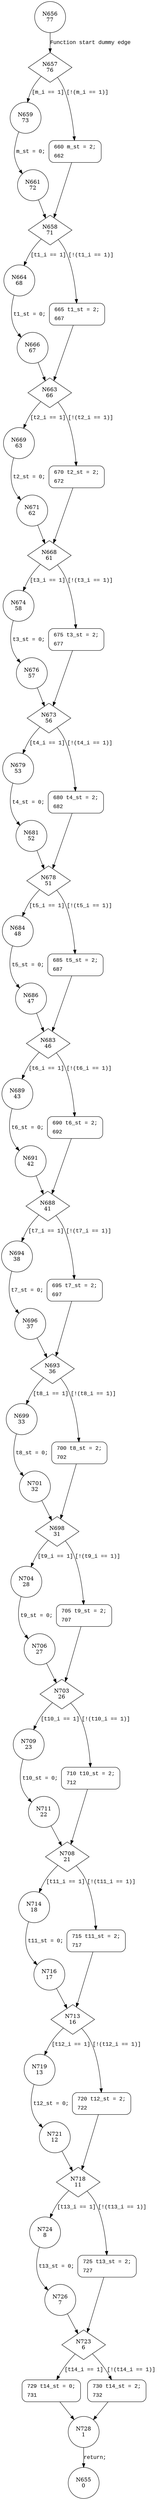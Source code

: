 digraph init_threads {
656 [shape="circle" label="N656\n77"]
657 [shape="diamond" label="N657\n76"]
659 [shape="circle" label="N659\n73"]
660 [shape="circle" label="N660\n75"]
658 [shape="diamond" label="N658\n71"]
664 [shape="circle" label="N664\n68"]
665 [shape="circle" label="N665\n70"]
663 [shape="diamond" label="N663\n66"]
669 [shape="circle" label="N669\n63"]
670 [shape="circle" label="N670\n65"]
668 [shape="diamond" label="N668\n61"]
674 [shape="circle" label="N674\n58"]
675 [shape="circle" label="N675\n60"]
673 [shape="diamond" label="N673\n56"]
679 [shape="circle" label="N679\n53"]
680 [shape="circle" label="N680\n55"]
678 [shape="diamond" label="N678\n51"]
684 [shape="circle" label="N684\n48"]
685 [shape="circle" label="N685\n50"]
683 [shape="diamond" label="N683\n46"]
689 [shape="circle" label="N689\n43"]
690 [shape="circle" label="N690\n45"]
688 [shape="diamond" label="N688\n41"]
694 [shape="circle" label="N694\n38"]
695 [shape="circle" label="N695\n40"]
693 [shape="diamond" label="N693\n36"]
699 [shape="circle" label="N699\n33"]
700 [shape="circle" label="N700\n35"]
698 [shape="diamond" label="N698\n31"]
704 [shape="circle" label="N704\n28"]
705 [shape="circle" label="N705\n30"]
703 [shape="diamond" label="N703\n26"]
709 [shape="circle" label="N709\n23"]
710 [shape="circle" label="N710\n25"]
708 [shape="diamond" label="N708\n21"]
714 [shape="circle" label="N714\n18"]
715 [shape="circle" label="N715\n20"]
713 [shape="diamond" label="N713\n16"]
719 [shape="circle" label="N719\n13"]
720 [shape="circle" label="N720\n15"]
718 [shape="diamond" label="N718\n11"]
724 [shape="circle" label="N724\n8"]
725 [shape="circle" label="N725\n10"]
723 [shape="diamond" label="N723\n6"]
729 [shape="circle" label="N729\n3"]
730 [shape="circle" label="N730\n5"]
728 [shape="circle" label="N728\n1"]
655 [shape="circle" label="N655\n0"]
726 [shape="circle" label="N726\n7"]
721 [shape="circle" label="N721\n12"]
716 [shape="circle" label="N716\n17"]
711 [shape="circle" label="N711\n22"]
706 [shape="circle" label="N706\n27"]
701 [shape="circle" label="N701\n32"]
696 [shape="circle" label="N696\n37"]
691 [shape="circle" label="N691\n42"]
686 [shape="circle" label="N686\n47"]
681 [shape="circle" label="N681\n52"]
676 [shape="circle" label="N676\n57"]
671 [shape="circle" label="N671\n62"]
666 [shape="circle" label="N666\n67"]
661 [shape="circle" label="N661\n72"]
660 [style="filled,bold" penwidth="1" fillcolor="white" fontname="Courier New" shape="Mrecord" label=<<table border="0" cellborder="0" cellpadding="3" bgcolor="white"><tr><td align="right">660</td><td align="left">m_st = 2;</td></tr><tr><td align="right">662</td><td align="left"></td></tr></table>>]
660 -> 658[label=""]
665 [style="filled,bold" penwidth="1" fillcolor="white" fontname="Courier New" shape="Mrecord" label=<<table border="0" cellborder="0" cellpadding="3" bgcolor="white"><tr><td align="right">665</td><td align="left">t1_st = 2;</td></tr><tr><td align="right">667</td><td align="left"></td></tr></table>>]
665 -> 663[label=""]
670 [style="filled,bold" penwidth="1" fillcolor="white" fontname="Courier New" shape="Mrecord" label=<<table border="0" cellborder="0" cellpadding="3" bgcolor="white"><tr><td align="right">670</td><td align="left">t2_st = 2;</td></tr><tr><td align="right">672</td><td align="left"></td></tr></table>>]
670 -> 668[label=""]
675 [style="filled,bold" penwidth="1" fillcolor="white" fontname="Courier New" shape="Mrecord" label=<<table border="0" cellborder="0" cellpadding="3" bgcolor="white"><tr><td align="right">675</td><td align="left">t3_st = 2;</td></tr><tr><td align="right">677</td><td align="left"></td></tr></table>>]
675 -> 673[label=""]
680 [style="filled,bold" penwidth="1" fillcolor="white" fontname="Courier New" shape="Mrecord" label=<<table border="0" cellborder="0" cellpadding="3" bgcolor="white"><tr><td align="right">680</td><td align="left">t4_st = 2;</td></tr><tr><td align="right">682</td><td align="left"></td></tr></table>>]
680 -> 678[label=""]
685 [style="filled,bold" penwidth="1" fillcolor="white" fontname="Courier New" shape="Mrecord" label=<<table border="0" cellborder="0" cellpadding="3" bgcolor="white"><tr><td align="right">685</td><td align="left">t5_st = 2;</td></tr><tr><td align="right">687</td><td align="left"></td></tr></table>>]
685 -> 683[label=""]
690 [style="filled,bold" penwidth="1" fillcolor="white" fontname="Courier New" shape="Mrecord" label=<<table border="0" cellborder="0" cellpadding="3" bgcolor="white"><tr><td align="right">690</td><td align="left">t6_st = 2;</td></tr><tr><td align="right">692</td><td align="left"></td></tr></table>>]
690 -> 688[label=""]
695 [style="filled,bold" penwidth="1" fillcolor="white" fontname="Courier New" shape="Mrecord" label=<<table border="0" cellborder="0" cellpadding="3" bgcolor="white"><tr><td align="right">695</td><td align="left">t7_st = 2;</td></tr><tr><td align="right">697</td><td align="left"></td></tr></table>>]
695 -> 693[label=""]
700 [style="filled,bold" penwidth="1" fillcolor="white" fontname="Courier New" shape="Mrecord" label=<<table border="0" cellborder="0" cellpadding="3" bgcolor="white"><tr><td align="right">700</td><td align="left">t8_st = 2;</td></tr><tr><td align="right">702</td><td align="left"></td></tr></table>>]
700 -> 698[label=""]
705 [style="filled,bold" penwidth="1" fillcolor="white" fontname="Courier New" shape="Mrecord" label=<<table border="0" cellborder="0" cellpadding="3" bgcolor="white"><tr><td align="right">705</td><td align="left">t9_st = 2;</td></tr><tr><td align="right">707</td><td align="left"></td></tr></table>>]
705 -> 703[label=""]
710 [style="filled,bold" penwidth="1" fillcolor="white" fontname="Courier New" shape="Mrecord" label=<<table border="0" cellborder="0" cellpadding="3" bgcolor="white"><tr><td align="right">710</td><td align="left">t10_st = 2;</td></tr><tr><td align="right">712</td><td align="left"></td></tr></table>>]
710 -> 708[label=""]
715 [style="filled,bold" penwidth="1" fillcolor="white" fontname="Courier New" shape="Mrecord" label=<<table border="0" cellborder="0" cellpadding="3" bgcolor="white"><tr><td align="right">715</td><td align="left">t11_st = 2;</td></tr><tr><td align="right">717</td><td align="left"></td></tr></table>>]
715 -> 713[label=""]
720 [style="filled,bold" penwidth="1" fillcolor="white" fontname="Courier New" shape="Mrecord" label=<<table border="0" cellborder="0" cellpadding="3" bgcolor="white"><tr><td align="right">720</td><td align="left">t12_st = 2;</td></tr><tr><td align="right">722</td><td align="left"></td></tr></table>>]
720 -> 718[label=""]
725 [style="filled,bold" penwidth="1" fillcolor="white" fontname="Courier New" shape="Mrecord" label=<<table border="0" cellborder="0" cellpadding="3" bgcolor="white"><tr><td align="right">725</td><td align="left">t13_st = 2;</td></tr><tr><td align="right">727</td><td align="left"></td></tr></table>>]
725 -> 723[label=""]
730 [style="filled,bold" penwidth="1" fillcolor="white" fontname="Courier New" shape="Mrecord" label=<<table border="0" cellborder="0" cellpadding="3" bgcolor="white"><tr><td align="right">730</td><td align="left">t14_st = 2;</td></tr><tr><td align="right">732</td><td align="left"></td></tr></table>>]
730 -> 728[label=""]
729 [style="filled,bold" penwidth="1" fillcolor="white" fontname="Courier New" shape="Mrecord" label=<<table border="0" cellborder="0" cellpadding="3" bgcolor="white"><tr><td align="right">729</td><td align="left">t14_st = 0;</td></tr><tr><td align="right">731</td><td align="left"></td></tr></table>>]
729 -> 728[label=""]
656 -> 657 [label="Function start dummy edge" fontname="Courier New"]
657 -> 659 [label="[m_i == 1]" fontname="Courier New"]
657 -> 660 [label="[!(m_i == 1)]" fontname="Courier New"]
658 -> 664 [label="[t1_i == 1]" fontname="Courier New"]
658 -> 665 [label="[!(t1_i == 1)]" fontname="Courier New"]
663 -> 669 [label="[t2_i == 1]" fontname="Courier New"]
663 -> 670 [label="[!(t2_i == 1)]" fontname="Courier New"]
668 -> 674 [label="[t3_i == 1]" fontname="Courier New"]
668 -> 675 [label="[!(t3_i == 1)]" fontname="Courier New"]
673 -> 679 [label="[t4_i == 1]" fontname="Courier New"]
673 -> 680 [label="[!(t4_i == 1)]" fontname="Courier New"]
678 -> 684 [label="[t5_i == 1]" fontname="Courier New"]
678 -> 685 [label="[!(t5_i == 1)]" fontname="Courier New"]
683 -> 689 [label="[t6_i == 1]" fontname="Courier New"]
683 -> 690 [label="[!(t6_i == 1)]" fontname="Courier New"]
688 -> 694 [label="[t7_i == 1]" fontname="Courier New"]
688 -> 695 [label="[!(t7_i == 1)]" fontname="Courier New"]
693 -> 699 [label="[t8_i == 1]" fontname="Courier New"]
693 -> 700 [label="[!(t8_i == 1)]" fontname="Courier New"]
698 -> 704 [label="[t9_i == 1]" fontname="Courier New"]
698 -> 705 [label="[!(t9_i == 1)]" fontname="Courier New"]
703 -> 709 [label="[t10_i == 1]" fontname="Courier New"]
703 -> 710 [label="[!(t10_i == 1)]" fontname="Courier New"]
708 -> 714 [label="[t11_i == 1]" fontname="Courier New"]
708 -> 715 [label="[!(t11_i == 1)]" fontname="Courier New"]
713 -> 719 [label="[t12_i == 1]" fontname="Courier New"]
713 -> 720 [label="[!(t12_i == 1)]" fontname="Courier New"]
718 -> 724 [label="[t13_i == 1]" fontname="Courier New"]
718 -> 725 [label="[!(t13_i == 1)]" fontname="Courier New"]
723 -> 729 [label="[t14_i == 1]" fontname="Courier New"]
723 -> 730 [label="[!(t14_i == 1)]" fontname="Courier New"]
728 -> 655 [label="return;" fontname="Courier New"]
724 -> 726 [label="t13_st = 0;" fontname="Courier New"]
719 -> 721 [label="t12_st = 0;" fontname="Courier New"]
714 -> 716 [label="t11_st = 0;" fontname="Courier New"]
709 -> 711 [label="t10_st = 0;" fontname="Courier New"]
704 -> 706 [label="t9_st = 0;" fontname="Courier New"]
699 -> 701 [label="t8_st = 0;" fontname="Courier New"]
694 -> 696 [label="t7_st = 0;" fontname="Courier New"]
689 -> 691 [label="t6_st = 0;" fontname="Courier New"]
684 -> 686 [label="t5_st = 0;" fontname="Courier New"]
679 -> 681 [label="t4_st = 0;" fontname="Courier New"]
674 -> 676 [label="t3_st = 0;" fontname="Courier New"]
669 -> 671 [label="t2_st = 0;" fontname="Courier New"]
664 -> 666 [label="t1_st = 0;" fontname="Courier New"]
659 -> 661 [label="m_st = 0;" fontname="Courier New"]
726 -> 723 [label="" fontname="Courier New"]
721 -> 718 [label="" fontname="Courier New"]
716 -> 713 [label="" fontname="Courier New"]
711 -> 708 [label="" fontname="Courier New"]
706 -> 703 [label="" fontname="Courier New"]
701 -> 698 [label="" fontname="Courier New"]
696 -> 693 [label="" fontname="Courier New"]
691 -> 688 [label="" fontname="Courier New"]
686 -> 683 [label="" fontname="Courier New"]
681 -> 678 [label="" fontname="Courier New"]
676 -> 673 [label="" fontname="Courier New"]
671 -> 668 [label="" fontname="Courier New"]
666 -> 663 [label="" fontname="Courier New"]
661 -> 658 [label="" fontname="Courier New"]
}